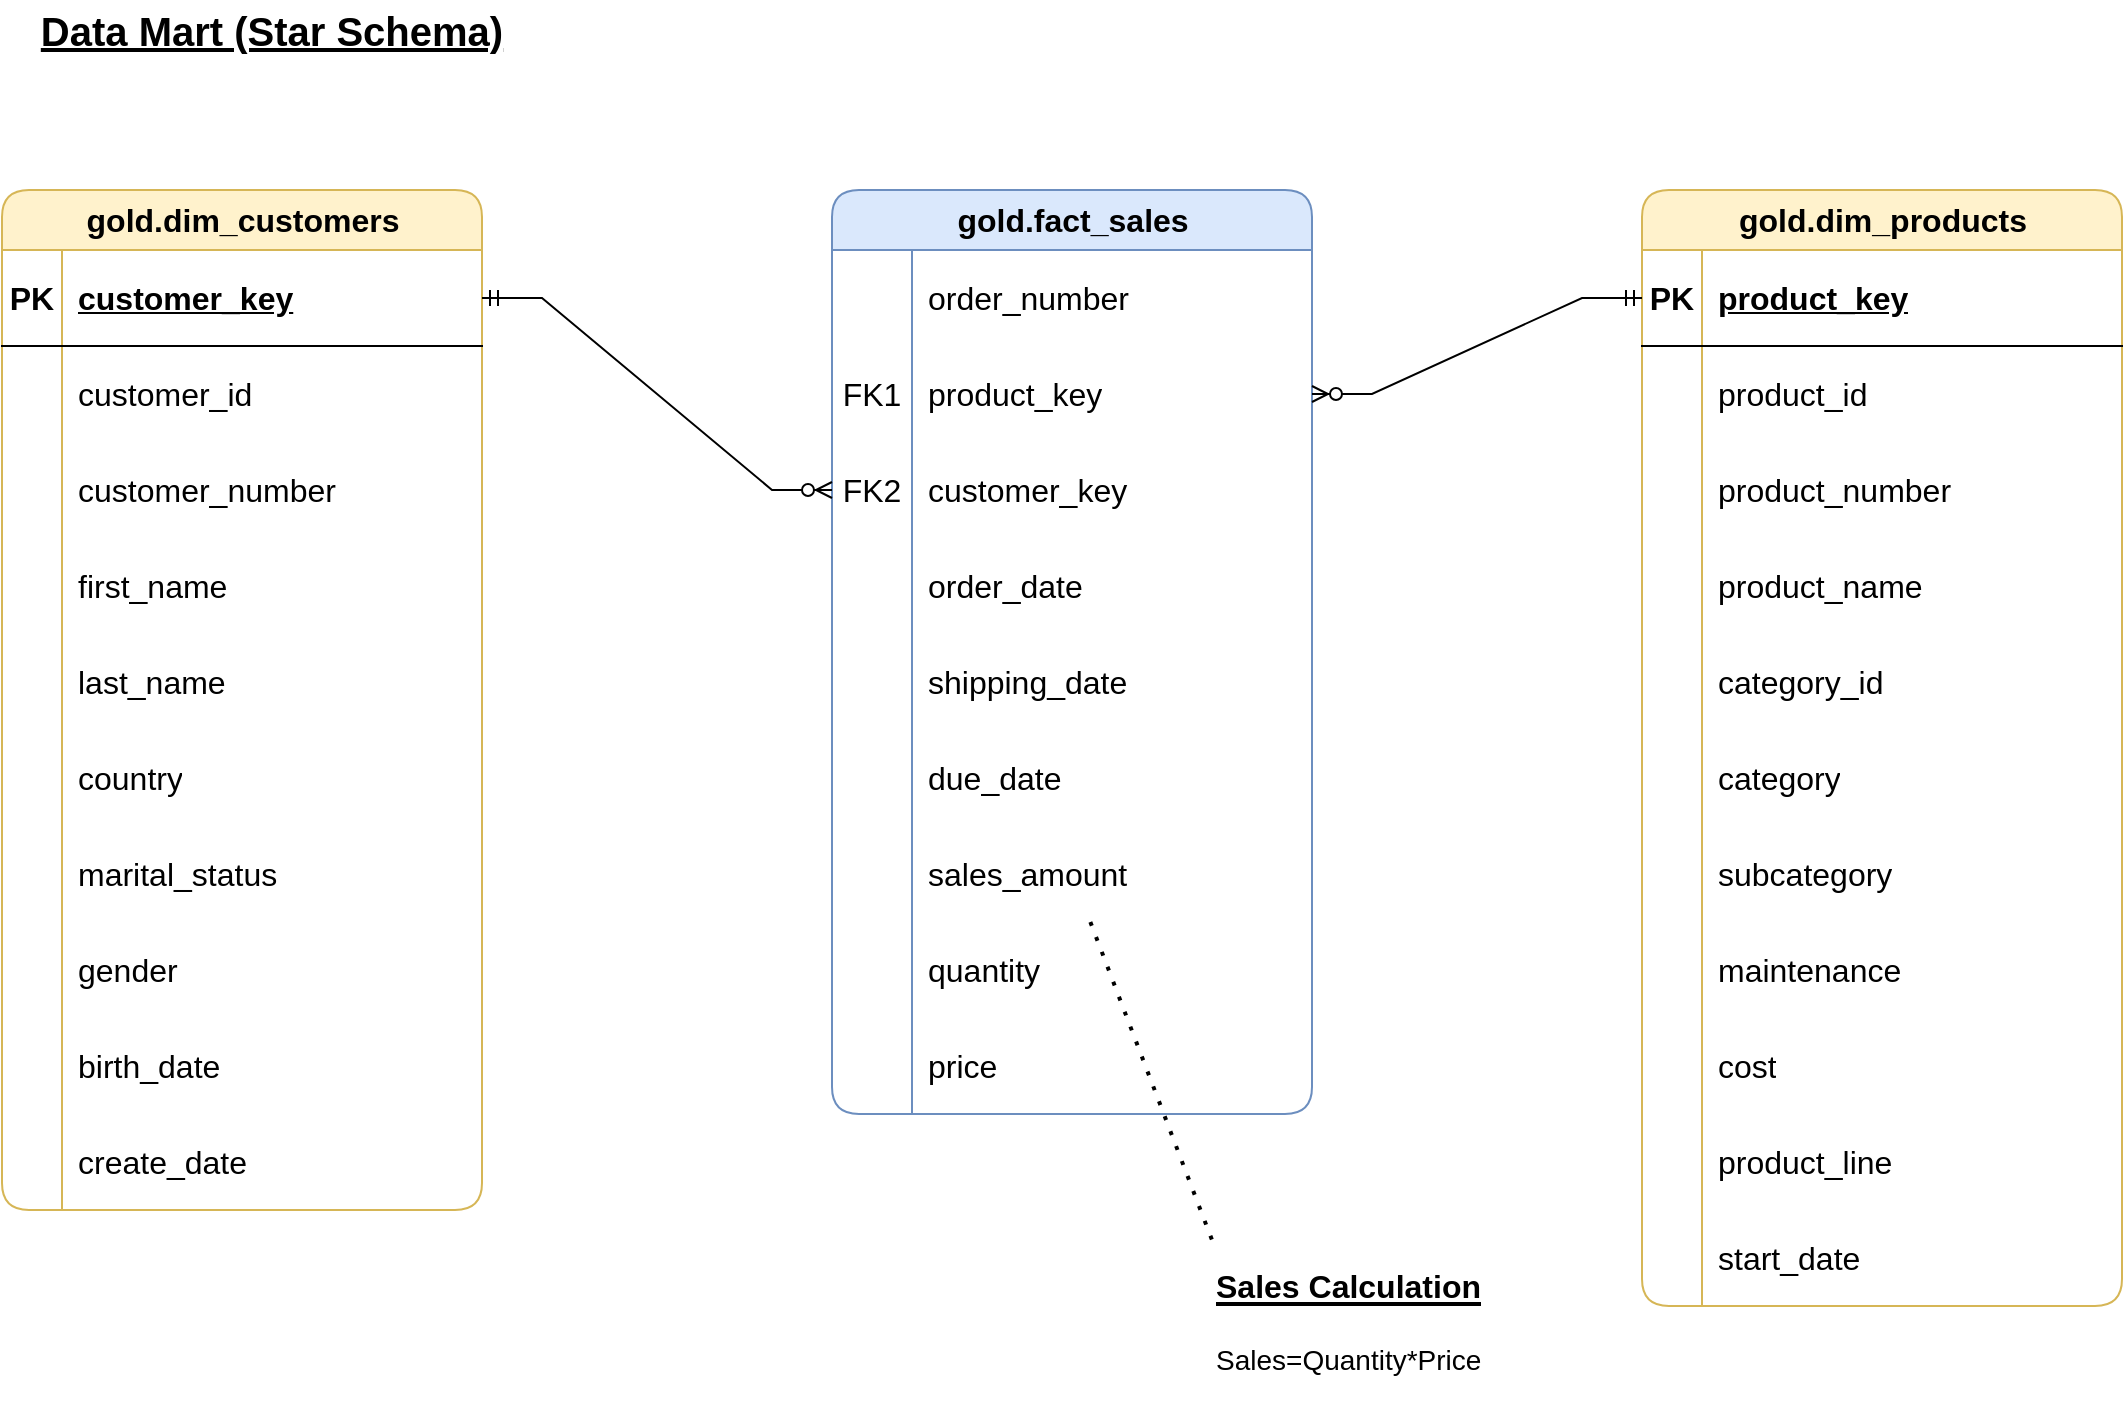 <mxfile version="26.0.9">
  <diagram name="Page-1" id="5ErFzxB1IB6_7anJw49R">
    <mxGraphModel dx="1114" dy="999" grid="1" gridSize="10" guides="1" tooltips="1" connect="1" arrows="1" fold="1" page="1" pageScale="1" pageWidth="1169" pageHeight="827" math="0" shadow="0">
      <root>
        <mxCell id="0" />
        <mxCell id="1" parent="0" />
        <mxCell id="LE0LZC48rvP0VN8QPglO-1" value="gold.dim_customers" style="shape=table;startSize=30;container=1;collapsible=1;childLayout=tableLayout;fixedRows=1;rowLines=0;fontStyle=1;align=center;resizeLast=1;html=1;rounded=1;fontSize=16;fillColor=#fff2cc;strokeColor=#d6b656;" vertex="1" parent="1">
          <mxGeometry x="55" y="135" width="240" height="510" as="geometry" />
        </mxCell>
        <mxCell id="LE0LZC48rvP0VN8QPglO-2" value="" style="shape=tableRow;horizontal=0;startSize=0;swimlaneHead=0;swimlaneBody=0;fillColor=none;collapsible=0;dropTarget=0;points=[[0,0.5],[1,0.5]];portConstraint=eastwest;top=0;left=0;right=0;bottom=1;" vertex="1" parent="LE0LZC48rvP0VN8QPglO-1">
          <mxGeometry y="30" width="240" height="48" as="geometry" />
        </mxCell>
        <mxCell id="LE0LZC48rvP0VN8QPglO-3" value="PK" style="shape=partialRectangle;connectable=0;fillColor=none;top=0;left=0;bottom=0;right=0;fontStyle=1;overflow=hidden;whiteSpace=wrap;html=1;fontSize=16;" vertex="1" parent="LE0LZC48rvP0VN8QPglO-2">
          <mxGeometry width="30" height="48" as="geometry">
            <mxRectangle width="30" height="48" as="alternateBounds" />
          </mxGeometry>
        </mxCell>
        <mxCell id="LE0LZC48rvP0VN8QPglO-4" value="customer_key" style="shape=partialRectangle;connectable=0;fillColor=none;top=0;left=0;bottom=0;right=0;align=left;spacingLeft=6;fontStyle=5;overflow=hidden;whiteSpace=wrap;html=1;fontSize=16;" vertex="1" parent="LE0LZC48rvP0VN8QPglO-2">
          <mxGeometry x="30" width="210" height="48" as="geometry">
            <mxRectangle width="210" height="48" as="alternateBounds" />
          </mxGeometry>
        </mxCell>
        <mxCell id="LE0LZC48rvP0VN8QPglO-5" value="" style="shape=tableRow;horizontal=0;startSize=0;swimlaneHead=0;swimlaneBody=0;fillColor=none;collapsible=0;dropTarget=0;points=[[0,0.5],[1,0.5]];portConstraint=eastwest;top=0;left=0;right=0;bottom=0;" vertex="1" parent="LE0LZC48rvP0VN8QPglO-1">
          <mxGeometry y="78" width="240" height="48" as="geometry" />
        </mxCell>
        <mxCell id="LE0LZC48rvP0VN8QPglO-6" value="" style="shape=partialRectangle;connectable=0;fillColor=none;top=0;left=0;bottom=0;right=0;editable=1;overflow=hidden;whiteSpace=wrap;html=1;fontSize=16;" vertex="1" parent="LE0LZC48rvP0VN8QPglO-5">
          <mxGeometry width="30" height="48" as="geometry">
            <mxRectangle width="30" height="48" as="alternateBounds" />
          </mxGeometry>
        </mxCell>
        <mxCell id="LE0LZC48rvP0VN8QPglO-7" value="customer_id" style="shape=partialRectangle;connectable=0;fillColor=none;top=0;left=0;bottom=0;right=0;align=left;spacingLeft=6;overflow=hidden;whiteSpace=wrap;html=1;fontSize=16;" vertex="1" parent="LE0LZC48rvP0VN8QPglO-5">
          <mxGeometry x="30" width="210" height="48" as="geometry">
            <mxRectangle width="210" height="48" as="alternateBounds" />
          </mxGeometry>
        </mxCell>
        <mxCell id="LE0LZC48rvP0VN8QPglO-8" value="" style="shape=tableRow;horizontal=0;startSize=0;swimlaneHead=0;swimlaneBody=0;fillColor=none;collapsible=0;dropTarget=0;points=[[0,0.5],[1,0.5]];portConstraint=eastwest;top=0;left=0;right=0;bottom=0;" vertex="1" parent="LE0LZC48rvP0VN8QPglO-1">
          <mxGeometry y="126" width="240" height="48" as="geometry" />
        </mxCell>
        <mxCell id="LE0LZC48rvP0VN8QPglO-9" value="" style="shape=partialRectangle;connectable=0;fillColor=none;top=0;left=0;bottom=0;right=0;editable=1;overflow=hidden;whiteSpace=wrap;html=1;fontSize=16;" vertex="1" parent="LE0LZC48rvP0VN8QPglO-8">
          <mxGeometry width="30" height="48" as="geometry">
            <mxRectangle width="30" height="48" as="alternateBounds" />
          </mxGeometry>
        </mxCell>
        <mxCell id="LE0LZC48rvP0VN8QPglO-10" value="customer_number" style="shape=partialRectangle;connectable=0;fillColor=none;top=0;left=0;bottom=0;right=0;align=left;spacingLeft=6;overflow=hidden;whiteSpace=wrap;html=1;fontSize=16;" vertex="1" parent="LE0LZC48rvP0VN8QPglO-8">
          <mxGeometry x="30" width="210" height="48" as="geometry">
            <mxRectangle width="210" height="48" as="alternateBounds" />
          </mxGeometry>
        </mxCell>
        <mxCell id="LE0LZC48rvP0VN8QPglO-11" value="" style="shape=tableRow;horizontal=0;startSize=0;swimlaneHead=0;swimlaneBody=0;fillColor=none;collapsible=0;dropTarget=0;points=[[0,0.5],[1,0.5]];portConstraint=eastwest;top=0;left=0;right=0;bottom=0;" vertex="1" parent="LE0LZC48rvP0VN8QPglO-1">
          <mxGeometry y="174" width="240" height="48" as="geometry" />
        </mxCell>
        <mxCell id="LE0LZC48rvP0VN8QPglO-12" value="" style="shape=partialRectangle;connectable=0;fillColor=none;top=0;left=0;bottom=0;right=0;editable=1;overflow=hidden;whiteSpace=wrap;html=1;fontSize=16;" vertex="1" parent="LE0LZC48rvP0VN8QPglO-11">
          <mxGeometry width="30" height="48" as="geometry">
            <mxRectangle width="30" height="48" as="alternateBounds" />
          </mxGeometry>
        </mxCell>
        <mxCell id="LE0LZC48rvP0VN8QPglO-13" value="first_name" style="shape=partialRectangle;connectable=0;fillColor=none;top=0;left=0;bottom=0;right=0;align=left;spacingLeft=6;overflow=hidden;whiteSpace=wrap;html=1;fontSize=16;" vertex="1" parent="LE0LZC48rvP0VN8QPglO-11">
          <mxGeometry x="30" width="210" height="48" as="geometry">
            <mxRectangle width="210" height="48" as="alternateBounds" />
          </mxGeometry>
        </mxCell>
        <mxCell id="LE0LZC48rvP0VN8QPglO-14" style="shape=tableRow;horizontal=0;startSize=0;swimlaneHead=0;swimlaneBody=0;fillColor=none;collapsible=0;dropTarget=0;points=[[0,0.5],[1,0.5]];portConstraint=eastwest;top=0;left=0;right=0;bottom=0;" vertex="1" parent="LE0LZC48rvP0VN8QPglO-1">
          <mxGeometry y="222" width="240" height="48" as="geometry" />
        </mxCell>
        <mxCell id="LE0LZC48rvP0VN8QPglO-15" style="shape=partialRectangle;connectable=0;fillColor=none;top=0;left=0;bottom=0;right=0;editable=1;overflow=hidden;whiteSpace=wrap;html=1;fontSize=16;" vertex="1" parent="LE0LZC48rvP0VN8QPglO-14">
          <mxGeometry width="30" height="48" as="geometry">
            <mxRectangle width="30" height="48" as="alternateBounds" />
          </mxGeometry>
        </mxCell>
        <mxCell id="LE0LZC48rvP0VN8QPglO-16" value="last_name" style="shape=partialRectangle;connectable=0;fillColor=none;top=0;left=0;bottom=0;right=0;align=left;spacingLeft=6;overflow=hidden;whiteSpace=wrap;html=1;fontSize=16;" vertex="1" parent="LE0LZC48rvP0VN8QPglO-14">
          <mxGeometry x="30" width="210" height="48" as="geometry">
            <mxRectangle width="210" height="48" as="alternateBounds" />
          </mxGeometry>
        </mxCell>
        <mxCell id="LE0LZC48rvP0VN8QPglO-17" style="shape=tableRow;horizontal=0;startSize=0;swimlaneHead=0;swimlaneBody=0;fillColor=none;collapsible=0;dropTarget=0;points=[[0,0.5],[1,0.5]];portConstraint=eastwest;top=0;left=0;right=0;bottom=0;" vertex="1" parent="LE0LZC48rvP0VN8QPglO-1">
          <mxGeometry y="270" width="240" height="48" as="geometry" />
        </mxCell>
        <mxCell id="LE0LZC48rvP0VN8QPglO-18" style="shape=partialRectangle;connectable=0;fillColor=none;top=0;left=0;bottom=0;right=0;editable=1;overflow=hidden;whiteSpace=wrap;html=1;fontSize=16;" vertex="1" parent="LE0LZC48rvP0VN8QPglO-17">
          <mxGeometry width="30" height="48" as="geometry">
            <mxRectangle width="30" height="48" as="alternateBounds" />
          </mxGeometry>
        </mxCell>
        <mxCell id="LE0LZC48rvP0VN8QPglO-19" value="country" style="shape=partialRectangle;connectable=0;fillColor=none;top=0;left=0;bottom=0;right=0;align=left;spacingLeft=6;overflow=hidden;whiteSpace=wrap;html=1;fontSize=16;" vertex="1" parent="LE0LZC48rvP0VN8QPglO-17">
          <mxGeometry x="30" width="210" height="48" as="geometry">
            <mxRectangle width="210" height="48" as="alternateBounds" />
          </mxGeometry>
        </mxCell>
        <mxCell id="LE0LZC48rvP0VN8QPglO-20" style="shape=tableRow;horizontal=0;startSize=0;swimlaneHead=0;swimlaneBody=0;fillColor=none;collapsible=0;dropTarget=0;points=[[0,0.5],[1,0.5]];portConstraint=eastwest;top=0;left=0;right=0;bottom=0;" vertex="1" parent="LE0LZC48rvP0VN8QPglO-1">
          <mxGeometry y="318" width="240" height="48" as="geometry" />
        </mxCell>
        <mxCell id="LE0LZC48rvP0VN8QPglO-21" style="shape=partialRectangle;connectable=0;fillColor=none;top=0;left=0;bottom=0;right=0;editable=1;overflow=hidden;whiteSpace=wrap;html=1;fontSize=16;" vertex="1" parent="LE0LZC48rvP0VN8QPglO-20">
          <mxGeometry width="30" height="48" as="geometry">
            <mxRectangle width="30" height="48" as="alternateBounds" />
          </mxGeometry>
        </mxCell>
        <mxCell id="LE0LZC48rvP0VN8QPglO-22" value="marital_status" style="shape=partialRectangle;connectable=0;fillColor=none;top=0;left=0;bottom=0;right=0;align=left;spacingLeft=6;overflow=hidden;whiteSpace=wrap;html=1;fontSize=16;" vertex="1" parent="LE0LZC48rvP0VN8QPglO-20">
          <mxGeometry x="30" width="210" height="48" as="geometry">
            <mxRectangle width="210" height="48" as="alternateBounds" />
          </mxGeometry>
        </mxCell>
        <mxCell id="LE0LZC48rvP0VN8QPglO-23" style="shape=tableRow;horizontal=0;startSize=0;swimlaneHead=0;swimlaneBody=0;fillColor=none;collapsible=0;dropTarget=0;points=[[0,0.5],[1,0.5]];portConstraint=eastwest;top=0;left=0;right=0;bottom=0;" vertex="1" parent="LE0LZC48rvP0VN8QPglO-1">
          <mxGeometry y="366" width="240" height="48" as="geometry" />
        </mxCell>
        <mxCell id="LE0LZC48rvP0VN8QPglO-24" style="shape=partialRectangle;connectable=0;fillColor=none;top=0;left=0;bottom=0;right=0;editable=1;overflow=hidden;whiteSpace=wrap;html=1;fontSize=16;" vertex="1" parent="LE0LZC48rvP0VN8QPglO-23">
          <mxGeometry width="30" height="48" as="geometry">
            <mxRectangle width="30" height="48" as="alternateBounds" />
          </mxGeometry>
        </mxCell>
        <mxCell id="LE0LZC48rvP0VN8QPglO-25" value="gender" style="shape=partialRectangle;connectable=0;fillColor=none;top=0;left=0;bottom=0;right=0;align=left;spacingLeft=6;overflow=hidden;whiteSpace=wrap;html=1;fontSize=16;" vertex="1" parent="LE0LZC48rvP0VN8QPglO-23">
          <mxGeometry x="30" width="210" height="48" as="geometry">
            <mxRectangle width="210" height="48" as="alternateBounds" />
          </mxGeometry>
        </mxCell>
        <mxCell id="LE0LZC48rvP0VN8QPglO-26" style="shape=tableRow;horizontal=0;startSize=0;swimlaneHead=0;swimlaneBody=0;fillColor=none;collapsible=0;dropTarget=0;points=[[0,0.5],[1,0.5]];portConstraint=eastwest;top=0;left=0;right=0;bottom=0;" vertex="1" parent="LE0LZC48rvP0VN8QPglO-1">
          <mxGeometry y="414" width="240" height="48" as="geometry" />
        </mxCell>
        <mxCell id="LE0LZC48rvP0VN8QPglO-27" style="shape=partialRectangle;connectable=0;fillColor=none;top=0;left=0;bottom=0;right=0;editable=1;overflow=hidden;whiteSpace=wrap;html=1;fontSize=16;" vertex="1" parent="LE0LZC48rvP0VN8QPglO-26">
          <mxGeometry width="30" height="48" as="geometry">
            <mxRectangle width="30" height="48" as="alternateBounds" />
          </mxGeometry>
        </mxCell>
        <mxCell id="LE0LZC48rvP0VN8QPglO-28" value="birth_date" style="shape=partialRectangle;connectable=0;fillColor=none;top=0;left=0;bottom=0;right=0;align=left;spacingLeft=6;overflow=hidden;whiteSpace=wrap;html=1;fontSize=16;" vertex="1" parent="LE0LZC48rvP0VN8QPglO-26">
          <mxGeometry x="30" width="210" height="48" as="geometry">
            <mxRectangle width="210" height="48" as="alternateBounds" />
          </mxGeometry>
        </mxCell>
        <mxCell id="LE0LZC48rvP0VN8QPglO-85" style="shape=tableRow;horizontal=0;startSize=0;swimlaneHead=0;swimlaneBody=0;fillColor=none;collapsible=0;dropTarget=0;points=[[0,0.5],[1,0.5]];portConstraint=eastwest;top=0;left=0;right=0;bottom=0;" vertex="1" parent="LE0LZC48rvP0VN8QPglO-1">
          <mxGeometry y="462" width="240" height="48" as="geometry" />
        </mxCell>
        <mxCell id="LE0LZC48rvP0VN8QPglO-86" style="shape=partialRectangle;connectable=0;fillColor=none;top=0;left=0;bottom=0;right=0;editable=1;overflow=hidden;whiteSpace=wrap;html=1;fontSize=16;" vertex="1" parent="LE0LZC48rvP0VN8QPglO-85">
          <mxGeometry width="30" height="48" as="geometry">
            <mxRectangle width="30" height="48" as="alternateBounds" />
          </mxGeometry>
        </mxCell>
        <mxCell id="LE0LZC48rvP0VN8QPglO-87" value="create_date" style="shape=partialRectangle;connectable=0;fillColor=none;top=0;left=0;bottom=0;right=0;align=left;spacingLeft=6;overflow=hidden;whiteSpace=wrap;html=1;fontSize=16;" vertex="1" parent="LE0LZC48rvP0VN8QPglO-85">
          <mxGeometry x="30" width="210" height="48" as="geometry">
            <mxRectangle width="210" height="48" as="alternateBounds" />
          </mxGeometry>
        </mxCell>
        <mxCell id="LE0LZC48rvP0VN8QPglO-88" value="gold.dim_products" style="shape=table;startSize=30;container=1;collapsible=1;childLayout=tableLayout;fixedRows=1;rowLines=0;fontStyle=1;align=center;resizeLast=1;html=1;rounded=1;fontSize=16;fillColor=#fff2cc;strokeColor=#d6b656;" vertex="1" parent="1">
          <mxGeometry x="875" y="135" width="240" height="558" as="geometry" />
        </mxCell>
        <mxCell id="LE0LZC48rvP0VN8QPglO-89" value="" style="shape=tableRow;horizontal=0;startSize=0;swimlaneHead=0;swimlaneBody=0;fillColor=none;collapsible=0;dropTarget=0;points=[[0,0.5],[1,0.5]];portConstraint=eastwest;top=0;left=0;right=0;bottom=1;" vertex="1" parent="LE0LZC48rvP0VN8QPglO-88">
          <mxGeometry y="30" width="240" height="48" as="geometry" />
        </mxCell>
        <mxCell id="LE0LZC48rvP0VN8QPglO-90" value="PK" style="shape=partialRectangle;connectable=0;fillColor=none;top=0;left=0;bottom=0;right=0;fontStyle=1;overflow=hidden;whiteSpace=wrap;html=1;fontSize=16;" vertex="1" parent="LE0LZC48rvP0VN8QPglO-89">
          <mxGeometry width="30" height="48" as="geometry">
            <mxRectangle width="30" height="48" as="alternateBounds" />
          </mxGeometry>
        </mxCell>
        <mxCell id="LE0LZC48rvP0VN8QPglO-91" value="product_key" style="shape=partialRectangle;connectable=0;fillColor=none;top=0;left=0;bottom=0;right=0;align=left;spacingLeft=6;fontStyle=5;overflow=hidden;whiteSpace=wrap;html=1;fontSize=16;" vertex="1" parent="LE0LZC48rvP0VN8QPglO-89">
          <mxGeometry x="30" width="210" height="48" as="geometry">
            <mxRectangle width="210" height="48" as="alternateBounds" />
          </mxGeometry>
        </mxCell>
        <mxCell id="LE0LZC48rvP0VN8QPglO-92" value="" style="shape=tableRow;horizontal=0;startSize=0;swimlaneHead=0;swimlaneBody=0;fillColor=none;collapsible=0;dropTarget=0;points=[[0,0.5],[1,0.5]];portConstraint=eastwest;top=0;left=0;right=0;bottom=0;" vertex="1" parent="LE0LZC48rvP0VN8QPglO-88">
          <mxGeometry y="78" width="240" height="48" as="geometry" />
        </mxCell>
        <mxCell id="LE0LZC48rvP0VN8QPglO-93" value="" style="shape=partialRectangle;connectable=0;fillColor=none;top=0;left=0;bottom=0;right=0;editable=1;overflow=hidden;whiteSpace=wrap;html=1;fontSize=16;" vertex="1" parent="LE0LZC48rvP0VN8QPglO-92">
          <mxGeometry width="30" height="48" as="geometry">
            <mxRectangle width="30" height="48" as="alternateBounds" />
          </mxGeometry>
        </mxCell>
        <mxCell id="LE0LZC48rvP0VN8QPglO-94" value="product_id" style="shape=partialRectangle;connectable=0;fillColor=none;top=0;left=0;bottom=0;right=0;align=left;spacingLeft=6;overflow=hidden;whiteSpace=wrap;html=1;fontSize=16;" vertex="1" parent="LE0LZC48rvP0VN8QPglO-92">
          <mxGeometry x="30" width="210" height="48" as="geometry">
            <mxRectangle width="210" height="48" as="alternateBounds" />
          </mxGeometry>
        </mxCell>
        <mxCell id="LE0LZC48rvP0VN8QPglO-95" value="" style="shape=tableRow;horizontal=0;startSize=0;swimlaneHead=0;swimlaneBody=0;fillColor=none;collapsible=0;dropTarget=0;points=[[0,0.5],[1,0.5]];portConstraint=eastwest;top=0;left=0;right=0;bottom=0;" vertex="1" parent="LE0LZC48rvP0VN8QPglO-88">
          <mxGeometry y="126" width="240" height="48" as="geometry" />
        </mxCell>
        <mxCell id="LE0LZC48rvP0VN8QPglO-96" value="" style="shape=partialRectangle;connectable=0;fillColor=none;top=0;left=0;bottom=0;right=0;editable=1;overflow=hidden;whiteSpace=wrap;html=1;fontSize=16;" vertex="1" parent="LE0LZC48rvP0VN8QPglO-95">
          <mxGeometry width="30" height="48" as="geometry">
            <mxRectangle width="30" height="48" as="alternateBounds" />
          </mxGeometry>
        </mxCell>
        <mxCell id="LE0LZC48rvP0VN8QPglO-97" value="product_number" style="shape=partialRectangle;connectable=0;fillColor=none;top=0;left=0;bottom=0;right=0;align=left;spacingLeft=6;overflow=hidden;whiteSpace=wrap;html=1;fontSize=16;" vertex="1" parent="LE0LZC48rvP0VN8QPglO-95">
          <mxGeometry x="30" width="210" height="48" as="geometry">
            <mxRectangle width="210" height="48" as="alternateBounds" />
          </mxGeometry>
        </mxCell>
        <mxCell id="LE0LZC48rvP0VN8QPglO-98" value="" style="shape=tableRow;horizontal=0;startSize=0;swimlaneHead=0;swimlaneBody=0;fillColor=none;collapsible=0;dropTarget=0;points=[[0,0.5],[1,0.5]];portConstraint=eastwest;top=0;left=0;right=0;bottom=0;" vertex="1" parent="LE0LZC48rvP0VN8QPglO-88">
          <mxGeometry y="174" width="240" height="48" as="geometry" />
        </mxCell>
        <mxCell id="LE0LZC48rvP0VN8QPglO-99" value="" style="shape=partialRectangle;connectable=0;fillColor=none;top=0;left=0;bottom=0;right=0;editable=1;overflow=hidden;whiteSpace=wrap;html=1;fontSize=16;" vertex="1" parent="LE0LZC48rvP0VN8QPglO-98">
          <mxGeometry width="30" height="48" as="geometry">
            <mxRectangle width="30" height="48" as="alternateBounds" />
          </mxGeometry>
        </mxCell>
        <mxCell id="LE0LZC48rvP0VN8QPglO-100" value="product_name" style="shape=partialRectangle;connectable=0;fillColor=none;top=0;left=0;bottom=0;right=0;align=left;spacingLeft=6;overflow=hidden;whiteSpace=wrap;html=1;fontSize=16;" vertex="1" parent="LE0LZC48rvP0VN8QPglO-98">
          <mxGeometry x="30" width="210" height="48" as="geometry">
            <mxRectangle width="210" height="48" as="alternateBounds" />
          </mxGeometry>
        </mxCell>
        <mxCell id="LE0LZC48rvP0VN8QPglO-101" style="shape=tableRow;horizontal=0;startSize=0;swimlaneHead=0;swimlaneBody=0;fillColor=none;collapsible=0;dropTarget=0;points=[[0,0.5],[1,0.5]];portConstraint=eastwest;top=0;left=0;right=0;bottom=0;" vertex="1" parent="LE0LZC48rvP0VN8QPglO-88">
          <mxGeometry y="222" width="240" height="48" as="geometry" />
        </mxCell>
        <mxCell id="LE0LZC48rvP0VN8QPglO-102" style="shape=partialRectangle;connectable=0;fillColor=none;top=0;left=0;bottom=0;right=0;editable=1;overflow=hidden;whiteSpace=wrap;html=1;fontSize=16;" vertex="1" parent="LE0LZC48rvP0VN8QPglO-101">
          <mxGeometry width="30" height="48" as="geometry">
            <mxRectangle width="30" height="48" as="alternateBounds" />
          </mxGeometry>
        </mxCell>
        <mxCell id="LE0LZC48rvP0VN8QPglO-103" value="category_id" style="shape=partialRectangle;connectable=0;fillColor=none;top=0;left=0;bottom=0;right=0;align=left;spacingLeft=6;overflow=hidden;whiteSpace=wrap;html=1;fontSize=16;" vertex="1" parent="LE0LZC48rvP0VN8QPglO-101">
          <mxGeometry x="30" width="210" height="48" as="geometry">
            <mxRectangle width="210" height="48" as="alternateBounds" />
          </mxGeometry>
        </mxCell>
        <mxCell id="LE0LZC48rvP0VN8QPglO-104" style="shape=tableRow;horizontal=0;startSize=0;swimlaneHead=0;swimlaneBody=0;fillColor=none;collapsible=0;dropTarget=0;points=[[0,0.5],[1,0.5]];portConstraint=eastwest;top=0;left=0;right=0;bottom=0;" vertex="1" parent="LE0LZC48rvP0VN8QPglO-88">
          <mxGeometry y="270" width="240" height="48" as="geometry" />
        </mxCell>
        <mxCell id="LE0LZC48rvP0VN8QPglO-105" style="shape=partialRectangle;connectable=0;fillColor=none;top=0;left=0;bottom=0;right=0;editable=1;overflow=hidden;whiteSpace=wrap;html=1;fontSize=16;" vertex="1" parent="LE0LZC48rvP0VN8QPglO-104">
          <mxGeometry width="30" height="48" as="geometry">
            <mxRectangle width="30" height="48" as="alternateBounds" />
          </mxGeometry>
        </mxCell>
        <mxCell id="LE0LZC48rvP0VN8QPglO-106" value="category" style="shape=partialRectangle;connectable=0;fillColor=none;top=0;left=0;bottom=0;right=0;align=left;spacingLeft=6;overflow=hidden;whiteSpace=wrap;html=1;fontSize=16;" vertex="1" parent="LE0LZC48rvP0VN8QPglO-104">
          <mxGeometry x="30" width="210" height="48" as="geometry">
            <mxRectangle width="210" height="48" as="alternateBounds" />
          </mxGeometry>
        </mxCell>
        <mxCell id="LE0LZC48rvP0VN8QPglO-107" style="shape=tableRow;horizontal=0;startSize=0;swimlaneHead=0;swimlaneBody=0;fillColor=none;collapsible=0;dropTarget=0;points=[[0,0.5],[1,0.5]];portConstraint=eastwest;top=0;left=0;right=0;bottom=0;" vertex="1" parent="LE0LZC48rvP0VN8QPglO-88">
          <mxGeometry y="318" width="240" height="48" as="geometry" />
        </mxCell>
        <mxCell id="LE0LZC48rvP0VN8QPglO-108" style="shape=partialRectangle;connectable=0;fillColor=none;top=0;left=0;bottom=0;right=0;editable=1;overflow=hidden;whiteSpace=wrap;html=1;fontSize=16;" vertex="1" parent="LE0LZC48rvP0VN8QPglO-107">
          <mxGeometry width="30" height="48" as="geometry">
            <mxRectangle width="30" height="48" as="alternateBounds" />
          </mxGeometry>
        </mxCell>
        <mxCell id="LE0LZC48rvP0VN8QPglO-109" value="subcategory" style="shape=partialRectangle;connectable=0;fillColor=none;top=0;left=0;bottom=0;right=0;align=left;spacingLeft=6;overflow=hidden;whiteSpace=wrap;html=1;fontSize=16;" vertex="1" parent="LE0LZC48rvP0VN8QPglO-107">
          <mxGeometry x="30" width="210" height="48" as="geometry">
            <mxRectangle width="210" height="48" as="alternateBounds" />
          </mxGeometry>
        </mxCell>
        <mxCell id="LE0LZC48rvP0VN8QPglO-110" style="shape=tableRow;horizontal=0;startSize=0;swimlaneHead=0;swimlaneBody=0;fillColor=none;collapsible=0;dropTarget=0;points=[[0,0.5],[1,0.5]];portConstraint=eastwest;top=0;left=0;right=0;bottom=0;" vertex="1" parent="LE0LZC48rvP0VN8QPglO-88">
          <mxGeometry y="366" width="240" height="48" as="geometry" />
        </mxCell>
        <mxCell id="LE0LZC48rvP0VN8QPglO-111" style="shape=partialRectangle;connectable=0;fillColor=none;top=0;left=0;bottom=0;right=0;editable=1;overflow=hidden;whiteSpace=wrap;html=1;fontSize=16;" vertex="1" parent="LE0LZC48rvP0VN8QPglO-110">
          <mxGeometry width="30" height="48" as="geometry">
            <mxRectangle width="30" height="48" as="alternateBounds" />
          </mxGeometry>
        </mxCell>
        <mxCell id="LE0LZC48rvP0VN8QPglO-112" value="maintenance" style="shape=partialRectangle;connectable=0;fillColor=none;top=0;left=0;bottom=0;right=0;align=left;spacingLeft=6;overflow=hidden;whiteSpace=wrap;html=1;fontSize=16;" vertex="1" parent="LE0LZC48rvP0VN8QPglO-110">
          <mxGeometry x="30" width="210" height="48" as="geometry">
            <mxRectangle width="210" height="48" as="alternateBounds" />
          </mxGeometry>
        </mxCell>
        <mxCell id="LE0LZC48rvP0VN8QPglO-113" style="shape=tableRow;horizontal=0;startSize=0;swimlaneHead=0;swimlaneBody=0;fillColor=none;collapsible=0;dropTarget=0;points=[[0,0.5],[1,0.5]];portConstraint=eastwest;top=0;left=0;right=0;bottom=0;" vertex="1" parent="LE0LZC48rvP0VN8QPglO-88">
          <mxGeometry y="414" width="240" height="48" as="geometry" />
        </mxCell>
        <mxCell id="LE0LZC48rvP0VN8QPglO-114" style="shape=partialRectangle;connectable=0;fillColor=none;top=0;left=0;bottom=0;right=0;editable=1;overflow=hidden;whiteSpace=wrap;html=1;fontSize=16;" vertex="1" parent="LE0LZC48rvP0VN8QPglO-113">
          <mxGeometry width="30" height="48" as="geometry">
            <mxRectangle width="30" height="48" as="alternateBounds" />
          </mxGeometry>
        </mxCell>
        <mxCell id="LE0LZC48rvP0VN8QPglO-115" value="cost" style="shape=partialRectangle;connectable=0;fillColor=none;top=0;left=0;bottom=0;right=0;align=left;spacingLeft=6;overflow=hidden;whiteSpace=wrap;html=1;fontSize=16;" vertex="1" parent="LE0LZC48rvP0VN8QPglO-113">
          <mxGeometry x="30" width="210" height="48" as="geometry">
            <mxRectangle width="210" height="48" as="alternateBounds" />
          </mxGeometry>
        </mxCell>
        <mxCell id="LE0LZC48rvP0VN8QPglO-116" style="shape=tableRow;horizontal=0;startSize=0;swimlaneHead=0;swimlaneBody=0;fillColor=none;collapsible=0;dropTarget=0;points=[[0,0.5],[1,0.5]];portConstraint=eastwest;top=0;left=0;right=0;bottom=0;" vertex="1" parent="LE0LZC48rvP0VN8QPglO-88">
          <mxGeometry y="462" width="240" height="48" as="geometry" />
        </mxCell>
        <mxCell id="LE0LZC48rvP0VN8QPglO-117" style="shape=partialRectangle;connectable=0;fillColor=none;top=0;left=0;bottom=0;right=0;editable=1;overflow=hidden;whiteSpace=wrap;html=1;fontSize=16;" vertex="1" parent="LE0LZC48rvP0VN8QPglO-116">
          <mxGeometry width="30" height="48" as="geometry">
            <mxRectangle width="30" height="48" as="alternateBounds" />
          </mxGeometry>
        </mxCell>
        <mxCell id="LE0LZC48rvP0VN8QPglO-118" value="product_line" style="shape=partialRectangle;connectable=0;fillColor=none;top=0;left=0;bottom=0;right=0;align=left;spacingLeft=6;overflow=hidden;whiteSpace=wrap;html=1;fontSize=16;" vertex="1" parent="LE0LZC48rvP0VN8QPglO-116">
          <mxGeometry x="30" width="210" height="48" as="geometry">
            <mxRectangle width="210" height="48" as="alternateBounds" />
          </mxGeometry>
        </mxCell>
        <mxCell id="LE0LZC48rvP0VN8QPglO-119" style="shape=tableRow;horizontal=0;startSize=0;swimlaneHead=0;swimlaneBody=0;fillColor=none;collapsible=0;dropTarget=0;points=[[0,0.5],[1,0.5]];portConstraint=eastwest;top=0;left=0;right=0;bottom=0;" vertex="1" parent="LE0LZC48rvP0VN8QPglO-88">
          <mxGeometry y="510" width="240" height="48" as="geometry" />
        </mxCell>
        <mxCell id="LE0LZC48rvP0VN8QPglO-120" style="shape=partialRectangle;connectable=0;fillColor=none;top=0;left=0;bottom=0;right=0;editable=1;overflow=hidden;whiteSpace=wrap;html=1;fontSize=16;" vertex="1" parent="LE0LZC48rvP0VN8QPglO-119">
          <mxGeometry width="30" height="48" as="geometry">
            <mxRectangle width="30" height="48" as="alternateBounds" />
          </mxGeometry>
        </mxCell>
        <mxCell id="LE0LZC48rvP0VN8QPglO-121" value="start_date" style="shape=partialRectangle;connectable=0;fillColor=none;top=0;left=0;bottom=0;right=0;align=left;spacingLeft=6;overflow=hidden;whiteSpace=wrap;html=1;fontSize=16;" vertex="1" parent="LE0LZC48rvP0VN8QPglO-119">
          <mxGeometry x="30" width="210" height="48" as="geometry">
            <mxRectangle width="210" height="48" as="alternateBounds" />
          </mxGeometry>
        </mxCell>
        <mxCell id="LE0LZC48rvP0VN8QPglO-122" value="gold.fact_sales" style="shape=table;startSize=30;container=1;collapsible=1;childLayout=tableLayout;fixedRows=1;rowLines=0;fontStyle=1;align=center;resizeLast=1;html=1;rounded=1;fontSize=16;fillColor=#dae8fc;strokeColor=#6c8ebf;" vertex="1" parent="1">
          <mxGeometry x="470" y="135" width="240" height="462" as="geometry" />
        </mxCell>
        <mxCell id="LE0LZC48rvP0VN8QPglO-126" value="" style="shape=tableRow;horizontal=0;startSize=0;swimlaneHead=0;swimlaneBody=0;fillColor=none;collapsible=0;dropTarget=0;points=[[0,0.5],[1,0.5]];portConstraint=eastwest;top=0;left=0;right=0;bottom=0;" vertex="1" parent="LE0LZC48rvP0VN8QPglO-122">
          <mxGeometry y="30" width="240" height="48" as="geometry" />
        </mxCell>
        <mxCell id="LE0LZC48rvP0VN8QPglO-127" value="" style="shape=partialRectangle;connectable=0;fillColor=none;top=0;left=0;bottom=0;right=0;editable=1;overflow=hidden;whiteSpace=wrap;html=1;fontSize=16;" vertex="1" parent="LE0LZC48rvP0VN8QPglO-126">
          <mxGeometry width="40" height="48" as="geometry">
            <mxRectangle width="40" height="48" as="alternateBounds" />
          </mxGeometry>
        </mxCell>
        <mxCell id="LE0LZC48rvP0VN8QPglO-128" value="order_number" style="shape=partialRectangle;connectable=0;fillColor=none;top=0;left=0;bottom=0;right=0;align=left;spacingLeft=6;overflow=hidden;whiteSpace=wrap;html=1;fontSize=16;" vertex="1" parent="LE0LZC48rvP0VN8QPglO-126">
          <mxGeometry x="40" width="200" height="48" as="geometry">
            <mxRectangle width="200" height="48" as="alternateBounds" />
          </mxGeometry>
        </mxCell>
        <mxCell id="LE0LZC48rvP0VN8QPglO-129" value="" style="shape=tableRow;horizontal=0;startSize=0;swimlaneHead=0;swimlaneBody=0;fillColor=none;collapsible=0;dropTarget=0;points=[[0,0.5],[1,0.5]];portConstraint=eastwest;top=0;left=0;right=0;bottom=0;" vertex="1" parent="LE0LZC48rvP0VN8QPglO-122">
          <mxGeometry y="78" width="240" height="48" as="geometry" />
        </mxCell>
        <mxCell id="LE0LZC48rvP0VN8QPglO-130" value="FK1" style="shape=partialRectangle;connectable=0;fillColor=none;top=0;left=0;bottom=0;right=0;editable=1;overflow=hidden;whiteSpace=wrap;html=1;fontSize=16;" vertex="1" parent="LE0LZC48rvP0VN8QPglO-129">
          <mxGeometry width="40" height="48" as="geometry">
            <mxRectangle width="40" height="48" as="alternateBounds" />
          </mxGeometry>
        </mxCell>
        <mxCell id="LE0LZC48rvP0VN8QPglO-131" value="product_key" style="shape=partialRectangle;connectable=0;fillColor=none;top=0;left=0;bottom=0;right=0;align=left;spacingLeft=6;overflow=hidden;whiteSpace=wrap;html=1;fontSize=16;" vertex="1" parent="LE0LZC48rvP0VN8QPglO-129">
          <mxGeometry x="40" width="200" height="48" as="geometry">
            <mxRectangle width="200" height="48" as="alternateBounds" />
          </mxGeometry>
        </mxCell>
        <mxCell id="LE0LZC48rvP0VN8QPglO-132" value="" style="shape=tableRow;horizontal=0;startSize=0;swimlaneHead=0;swimlaneBody=0;fillColor=none;collapsible=0;dropTarget=0;points=[[0,0.5],[1,0.5]];portConstraint=eastwest;top=0;left=0;right=0;bottom=0;" vertex="1" parent="LE0LZC48rvP0VN8QPglO-122">
          <mxGeometry y="126" width="240" height="48" as="geometry" />
        </mxCell>
        <mxCell id="LE0LZC48rvP0VN8QPglO-133" value="FK2" style="shape=partialRectangle;connectable=0;fillColor=none;top=0;left=0;bottom=0;right=0;editable=1;overflow=hidden;whiteSpace=wrap;html=1;fontSize=16;" vertex="1" parent="LE0LZC48rvP0VN8QPglO-132">
          <mxGeometry width="40" height="48" as="geometry">
            <mxRectangle width="40" height="48" as="alternateBounds" />
          </mxGeometry>
        </mxCell>
        <mxCell id="LE0LZC48rvP0VN8QPglO-134" value="customer_key" style="shape=partialRectangle;connectable=0;fillColor=none;top=0;left=0;bottom=0;right=0;align=left;spacingLeft=6;overflow=hidden;whiteSpace=wrap;html=1;fontSize=16;" vertex="1" parent="LE0LZC48rvP0VN8QPglO-132">
          <mxGeometry x="40" width="200" height="48" as="geometry">
            <mxRectangle width="200" height="48" as="alternateBounds" />
          </mxGeometry>
        </mxCell>
        <mxCell id="LE0LZC48rvP0VN8QPglO-135" style="shape=tableRow;horizontal=0;startSize=0;swimlaneHead=0;swimlaneBody=0;fillColor=none;collapsible=0;dropTarget=0;points=[[0,0.5],[1,0.5]];portConstraint=eastwest;top=0;left=0;right=0;bottom=0;" vertex="1" parent="LE0LZC48rvP0VN8QPglO-122">
          <mxGeometry y="174" width="240" height="48" as="geometry" />
        </mxCell>
        <mxCell id="LE0LZC48rvP0VN8QPglO-136" style="shape=partialRectangle;connectable=0;fillColor=none;top=0;left=0;bottom=0;right=0;editable=1;overflow=hidden;whiteSpace=wrap;html=1;fontSize=16;" vertex="1" parent="LE0LZC48rvP0VN8QPglO-135">
          <mxGeometry width="40" height="48" as="geometry">
            <mxRectangle width="40" height="48" as="alternateBounds" />
          </mxGeometry>
        </mxCell>
        <mxCell id="LE0LZC48rvP0VN8QPglO-137" value="order_date" style="shape=partialRectangle;connectable=0;fillColor=none;top=0;left=0;bottom=0;right=0;align=left;spacingLeft=6;overflow=hidden;whiteSpace=wrap;html=1;fontSize=16;" vertex="1" parent="LE0LZC48rvP0VN8QPglO-135">
          <mxGeometry x="40" width="200" height="48" as="geometry">
            <mxRectangle width="200" height="48" as="alternateBounds" />
          </mxGeometry>
        </mxCell>
        <mxCell id="LE0LZC48rvP0VN8QPglO-138" style="shape=tableRow;horizontal=0;startSize=0;swimlaneHead=0;swimlaneBody=0;fillColor=none;collapsible=0;dropTarget=0;points=[[0,0.5],[1,0.5]];portConstraint=eastwest;top=0;left=0;right=0;bottom=0;" vertex="1" parent="LE0LZC48rvP0VN8QPglO-122">
          <mxGeometry y="222" width="240" height="48" as="geometry" />
        </mxCell>
        <mxCell id="LE0LZC48rvP0VN8QPglO-139" style="shape=partialRectangle;connectable=0;fillColor=none;top=0;left=0;bottom=0;right=0;editable=1;overflow=hidden;whiteSpace=wrap;html=1;fontSize=16;" vertex="1" parent="LE0LZC48rvP0VN8QPglO-138">
          <mxGeometry width="40" height="48" as="geometry">
            <mxRectangle width="40" height="48" as="alternateBounds" />
          </mxGeometry>
        </mxCell>
        <mxCell id="LE0LZC48rvP0VN8QPglO-140" value="shipping_date" style="shape=partialRectangle;connectable=0;fillColor=none;top=0;left=0;bottom=0;right=0;align=left;spacingLeft=6;overflow=hidden;whiteSpace=wrap;html=1;fontSize=16;" vertex="1" parent="LE0LZC48rvP0VN8QPglO-138">
          <mxGeometry x="40" width="200" height="48" as="geometry">
            <mxRectangle width="200" height="48" as="alternateBounds" />
          </mxGeometry>
        </mxCell>
        <mxCell id="LE0LZC48rvP0VN8QPglO-141" style="shape=tableRow;horizontal=0;startSize=0;swimlaneHead=0;swimlaneBody=0;fillColor=none;collapsible=0;dropTarget=0;points=[[0,0.5],[1,0.5]];portConstraint=eastwest;top=0;left=0;right=0;bottom=0;" vertex="1" parent="LE0LZC48rvP0VN8QPglO-122">
          <mxGeometry y="270" width="240" height="48" as="geometry" />
        </mxCell>
        <mxCell id="LE0LZC48rvP0VN8QPglO-142" style="shape=partialRectangle;connectable=0;fillColor=none;top=0;left=0;bottom=0;right=0;editable=1;overflow=hidden;whiteSpace=wrap;html=1;fontSize=16;" vertex="1" parent="LE0LZC48rvP0VN8QPglO-141">
          <mxGeometry width="40" height="48" as="geometry">
            <mxRectangle width="40" height="48" as="alternateBounds" />
          </mxGeometry>
        </mxCell>
        <mxCell id="LE0LZC48rvP0VN8QPglO-143" value="due_date" style="shape=partialRectangle;connectable=0;fillColor=none;top=0;left=0;bottom=0;right=0;align=left;spacingLeft=6;overflow=hidden;whiteSpace=wrap;html=1;fontSize=16;" vertex="1" parent="LE0LZC48rvP0VN8QPglO-141">
          <mxGeometry x="40" width="200" height="48" as="geometry">
            <mxRectangle width="200" height="48" as="alternateBounds" />
          </mxGeometry>
        </mxCell>
        <mxCell id="LE0LZC48rvP0VN8QPglO-144" style="shape=tableRow;horizontal=0;startSize=0;swimlaneHead=0;swimlaneBody=0;fillColor=none;collapsible=0;dropTarget=0;points=[[0,0.5],[1,0.5]];portConstraint=eastwest;top=0;left=0;right=0;bottom=0;" vertex="1" parent="LE0LZC48rvP0VN8QPglO-122">
          <mxGeometry y="318" width="240" height="48" as="geometry" />
        </mxCell>
        <mxCell id="LE0LZC48rvP0VN8QPglO-145" style="shape=partialRectangle;connectable=0;fillColor=none;top=0;left=0;bottom=0;right=0;editable=1;overflow=hidden;whiteSpace=wrap;html=1;fontSize=16;" vertex="1" parent="LE0LZC48rvP0VN8QPglO-144">
          <mxGeometry width="40" height="48" as="geometry">
            <mxRectangle width="40" height="48" as="alternateBounds" />
          </mxGeometry>
        </mxCell>
        <mxCell id="LE0LZC48rvP0VN8QPglO-146" value="sales_amount" style="shape=partialRectangle;connectable=0;fillColor=none;top=0;left=0;bottom=0;right=0;align=left;spacingLeft=6;overflow=hidden;whiteSpace=wrap;html=1;fontSize=16;" vertex="1" parent="LE0LZC48rvP0VN8QPglO-144">
          <mxGeometry x="40" width="200" height="48" as="geometry">
            <mxRectangle width="200" height="48" as="alternateBounds" />
          </mxGeometry>
        </mxCell>
        <mxCell id="LE0LZC48rvP0VN8QPglO-147" style="shape=tableRow;horizontal=0;startSize=0;swimlaneHead=0;swimlaneBody=0;fillColor=none;collapsible=0;dropTarget=0;points=[[0,0.5],[1,0.5]];portConstraint=eastwest;top=0;left=0;right=0;bottom=0;" vertex="1" parent="LE0LZC48rvP0VN8QPglO-122">
          <mxGeometry y="366" width="240" height="48" as="geometry" />
        </mxCell>
        <mxCell id="LE0LZC48rvP0VN8QPglO-148" style="shape=partialRectangle;connectable=0;fillColor=none;top=0;left=0;bottom=0;right=0;editable=1;overflow=hidden;whiteSpace=wrap;html=1;fontSize=16;" vertex="1" parent="LE0LZC48rvP0VN8QPglO-147">
          <mxGeometry width="40" height="48" as="geometry">
            <mxRectangle width="40" height="48" as="alternateBounds" />
          </mxGeometry>
        </mxCell>
        <mxCell id="LE0LZC48rvP0VN8QPglO-149" value="quantity" style="shape=partialRectangle;connectable=0;fillColor=none;top=0;left=0;bottom=0;right=0;align=left;spacingLeft=6;overflow=hidden;whiteSpace=wrap;html=1;fontSize=16;" vertex="1" parent="LE0LZC48rvP0VN8QPglO-147">
          <mxGeometry x="40" width="200" height="48" as="geometry">
            <mxRectangle width="200" height="48" as="alternateBounds" />
          </mxGeometry>
        </mxCell>
        <mxCell id="LE0LZC48rvP0VN8QPglO-150" style="shape=tableRow;horizontal=0;startSize=0;swimlaneHead=0;swimlaneBody=0;fillColor=none;collapsible=0;dropTarget=0;points=[[0,0.5],[1,0.5]];portConstraint=eastwest;top=0;left=0;right=0;bottom=0;" vertex="1" parent="LE0LZC48rvP0VN8QPglO-122">
          <mxGeometry y="414" width="240" height="48" as="geometry" />
        </mxCell>
        <mxCell id="LE0LZC48rvP0VN8QPglO-151" style="shape=partialRectangle;connectable=0;fillColor=none;top=0;left=0;bottom=0;right=0;editable=1;overflow=hidden;whiteSpace=wrap;html=1;fontSize=16;" vertex="1" parent="LE0LZC48rvP0VN8QPglO-150">
          <mxGeometry width="40" height="48" as="geometry">
            <mxRectangle width="40" height="48" as="alternateBounds" />
          </mxGeometry>
        </mxCell>
        <mxCell id="LE0LZC48rvP0VN8QPglO-152" value="price" style="shape=partialRectangle;connectable=0;fillColor=none;top=0;left=0;bottom=0;right=0;align=left;spacingLeft=6;overflow=hidden;whiteSpace=wrap;html=1;fontSize=16;" vertex="1" parent="LE0LZC48rvP0VN8QPglO-150">
          <mxGeometry x="40" width="200" height="48" as="geometry">
            <mxRectangle width="200" height="48" as="alternateBounds" />
          </mxGeometry>
        </mxCell>
        <mxCell id="LE0LZC48rvP0VN8QPglO-156" value="" style="edgeStyle=entityRelationEdgeStyle;fontSize=12;html=1;endArrow=ERzeroToMany;startArrow=ERmandOne;rounded=0;exitX=1;exitY=0.5;exitDx=0;exitDy=0;entryX=0;entryY=0.5;entryDx=0;entryDy=0;" edge="1" parent="1" source="LE0LZC48rvP0VN8QPglO-2" target="LE0LZC48rvP0VN8QPglO-132">
          <mxGeometry width="100" height="100" relative="1" as="geometry">
            <mxPoint x="325" y="339" as="sourcePoint" />
            <mxPoint x="425" y="239" as="targetPoint" />
          </mxGeometry>
        </mxCell>
        <mxCell id="LE0LZC48rvP0VN8QPglO-157" value="" style="edgeStyle=entityRelationEdgeStyle;fontSize=12;html=1;endArrow=ERzeroToMany;startArrow=ERmandOne;rounded=0;entryX=1;entryY=0.5;entryDx=0;entryDy=0;exitX=0;exitY=0.5;exitDx=0;exitDy=0;" edge="1" parent="1" source="LE0LZC48rvP0VN8QPglO-89" target="LE0LZC48rvP0VN8QPglO-129">
          <mxGeometry width="100" height="100" relative="1" as="geometry">
            <mxPoint x="745" y="359" as="sourcePoint" />
            <mxPoint x="845" y="259" as="targetPoint" />
          </mxGeometry>
        </mxCell>
        <mxCell id="LE0LZC48rvP0VN8QPglO-158" value="Data Mart (Star Schema)" style="text;html=1;align=center;verticalAlign=middle;whiteSpace=wrap;rounded=0;fontStyle=5;fontSize=20;" vertex="1" parent="1">
          <mxGeometry x="55" y="40" width="270" height="30" as="geometry" />
        </mxCell>
        <mxCell id="LE0LZC48rvP0VN8QPglO-159" value="&lt;h1 style=&quot;margin-top: 0px;&quot;&gt;&lt;u&gt;&lt;font style=&quot;font-size: 16px;&quot;&gt;Sales Calculation&lt;/font&gt;&lt;/u&gt;&lt;/h1&gt;&lt;p&gt;&lt;font style=&quot;font-size: 14px;&quot;&gt;Sales=Quantity*Price&lt;/font&gt;&lt;/p&gt;" style="text;html=1;whiteSpace=wrap;overflow=hidden;rounded=0;" vertex="1" parent="1">
          <mxGeometry x="660" y="660" width="180" height="80" as="geometry" />
        </mxCell>
        <mxCell id="LE0LZC48rvP0VN8QPglO-160" value="" style="endArrow=none;dashed=1;html=1;dashPattern=1 3;strokeWidth=2;rounded=0;entryX=0;entryY=0;entryDx=0;entryDy=0;" edge="1" parent="1" source="LE0LZC48rvP0VN8QPglO-144" target="LE0LZC48rvP0VN8QPglO-159">
          <mxGeometry width="50" height="50" relative="1" as="geometry">
            <mxPoint x="560" y="690" as="sourcePoint" />
            <mxPoint x="610" y="640" as="targetPoint" />
          </mxGeometry>
        </mxCell>
      </root>
    </mxGraphModel>
  </diagram>
</mxfile>
